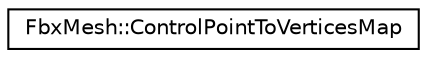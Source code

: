 digraph "クラス階層図"
{
  edge [fontname="Helvetica",fontsize="10",labelfontname="Helvetica",labelfontsize="10"];
  node [fontname="Helvetica",fontsize="10",shape=record];
  rankdir="LR";
  Node0 [label="FbxMesh::ControlPointToVerticesMap",height=0.2,width=0.4,color="black", fillcolor="white", style="filled",URL="$class_fbx_mesh_1_1_control_point_to_vertices_map.html"];
}
